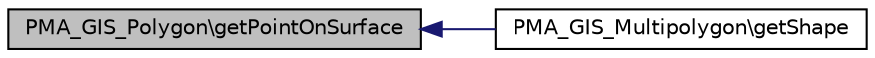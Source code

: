 digraph G
{
  edge [fontname="Helvetica",fontsize="10",labelfontname="Helvetica",labelfontsize="10"];
  node [fontname="Helvetica",fontsize="10",shape=record];
  rankdir="LR";
  Node1 [label="PMA_GIS_Polygon\\getPointOnSurface",height=0.2,width=0.4,color="black", fillcolor="grey75", style="filled" fontcolor="black"];
  Node1 -> Node2 [dir="back",color="midnightblue",fontsize="10",style="solid",fontname="Helvetica"];
  Node2 [label="PMA_GIS_Multipolygon\\getShape",height=0.2,width=0.4,color="black", fillcolor="white", style="filled",URL="$classPMA__GIS__Multipolygon.html#ae93f5d1f43879f770bd1b9a0896c78c2",tooltip="Generate the WKT for the data from ESRI shape files."];
}
